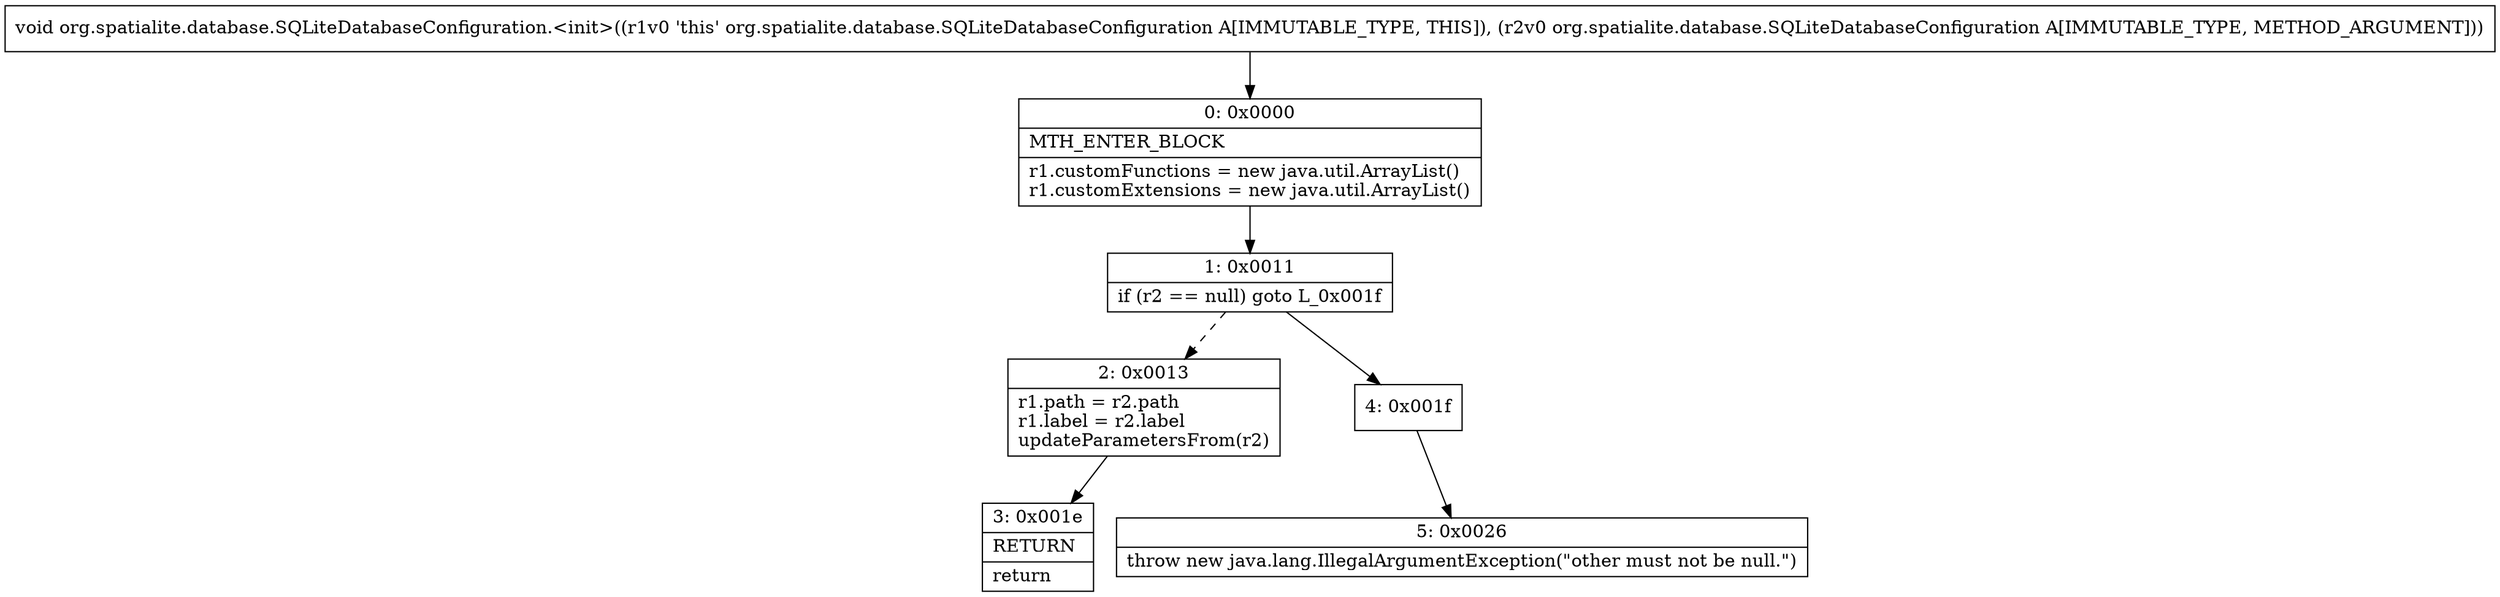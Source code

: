 digraph "CFG fororg.spatialite.database.SQLiteDatabaseConfiguration.\<init\>(Lorg\/spatialite\/database\/SQLiteDatabaseConfiguration;)V" {
Node_0 [shape=record,label="{0\:\ 0x0000|MTH_ENTER_BLOCK\l|r1.customFunctions = new java.util.ArrayList()\lr1.customExtensions = new java.util.ArrayList()\l}"];
Node_1 [shape=record,label="{1\:\ 0x0011|if (r2 == null) goto L_0x001f\l}"];
Node_2 [shape=record,label="{2\:\ 0x0013|r1.path = r2.path\lr1.label = r2.label\lupdateParametersFrom(r2)\l}"];
Node_3 [shape=record,label="{3\:\ 0x001e|RETURN\l|return\l}"];
Node_4 [shape=record,label="{4\:\ 0x001f}"];
Node_5 [shape=record,label="{5\:\ 0x0026|throw new java.lang.IllegalArgumentException(\"other must not be null.\")\l}"];
MethodNode[shape=record,label="{void org.spatialite.database.SQLiteDatabaseConfiguration.\<init\>((r1v0 'this' org.spatialite.database.SQLiteDatabaseConfiguration A[IMMUTABLE_TYPE, THIS]), (r2v0 org.spatialite.database.SQLiteDatabaseConfiguration A[IMMUTABLE_TYPE, METHOD_ARGUMENT])) }"];
MethodNode -> Node_0;
Node_0 -> Node_1;
Node_1 -> Node_2[style=dashed];
Node_1 -> Node_4;
Node_2 -> Node_3;
Node_4 -> Node_5;
}

